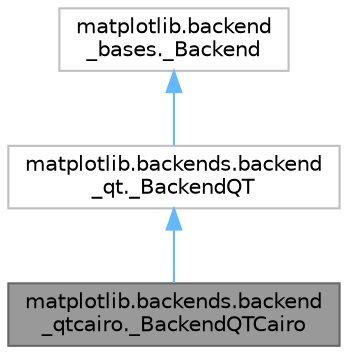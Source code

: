 digraph "matplotlib.backends.backend_qtcairo._BackendQTCairo"
{
 // LATEX_PDF_SIZE
  bgcolor="transparent";
  edge [fontname=Helvetica,fontsize=10,labelfontname=Helvetica,labelfontsize=10];
  node [fontname=Helvetica,fontsize=10,shape=box,height=0.2,width=0.4];
  Node1 [id="Node000001",label="matplotlib.backends.backend\l_qtcairo._BackendQTCairo",height=0.2,width=0.4,color="gray40", fillcolor="grey60", style="filled", fontcolor="black",tooltip=" "];
  Node2 -> Node1 [id="edge1_Node000001_Node000002",dir="back",color="steelblue1",style="solid",tooltip=" "];
  Node2 [id="Node000002",label="matplotlib.backends.backend\l_qt._BackendQT",height=0.2,width=0.4,color="grey75", fillcolor="white", style="filled",URL="$d1/d56/classmatplotlib_1_1backends_1_1backend__qt_1_1__BackendQT.html",tooltip=" "];
  Node3 -> Node2 [id="edge2_Node000002_Node000003",dir="back",color="steelblue1",style="solid",tooltip=" "];
  Node3 [id="Node000003",label="matplotlib.backend\l_bases._Backend",height=0.2,width=0.4,color="grey75", fillcolor="white", style="filled",URL="$df/dd0/classmatplotlib_1_1backend__bases_1_1__Backend.html",tooltip=" "];
}
